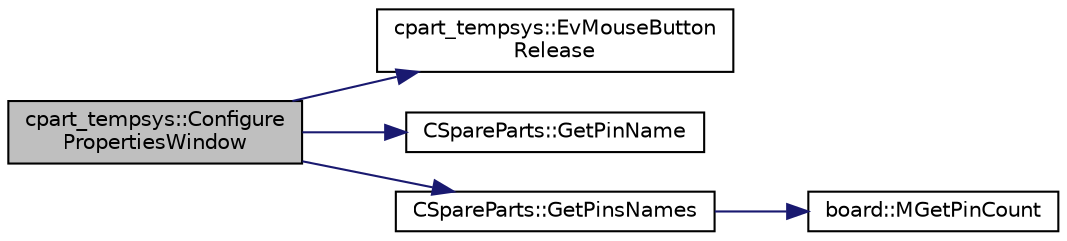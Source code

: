 digraph "cpart_tempsys::ConfigurePropertiesWindow"
{
 // LATEX_PDF_SIZE
  edge [fontname="Helvetica",fontsize="10",labelfontname="Helvetica",labelfontsize="10"];
  node [fontname="Helvetica",fontsize="10",shape=record];
  rankdir="LR";
  Node1 [label="cpart_tempsys::Configure\lPropertiesWindow",height=0.2,width=0.4,color="black", fillcolor="grey75", style="filled", fontcolor="black",tooltip="Called to configure the properties window."];
  Node1 -> Node2 [color="midnightblue",fontsize="10",style="solid",fontname="Helvetica"];
  Node2 [label="cpart_tempsys::EvMouseButton\lRelease",height=0.2,width=0.4,color="black", fillcolor="white", style="filled",URL="$classcpart__tempsys.html#a484828b7b87315325206b8e72a2d6f5e",tooltip="Event handler on the part."];
  Node1 -> Node3 [color="midnightblue",fontsize="10",style="solid",fontname="Helvetica"];
  Node3 [label="CSpareParts::GetPinName",height=0.2,width=0.4,color="black", fillcolor="white", style="filled",URL="$class_c_spare_parts.html#a56db36d1a8c49ca039b5feb083f4fed0",tooltip="Return the name of one pin."];
  Node1 -> Node4 [color="midnightblue",fontsize="10",style="solid",fontname="Helvetica"];
  Node4 [label="CSpareParts::GetPinsNames",height=0.2,width=0.4,color="black", fillcolor="white", style="filled",URL="$class_c_spare_parts.html#aafd37c23afd7ccd809ab85032a479a62",tooltip="Return the name of all pins."];
  Node4 -> Node5 [color="midnightblue",fontsize="10",style="solid",fontname="Helvetica"];
  Node5 [label="board::MGetPinCount",height=0.2,width=0.4,color="black", fillcolor="white", style="filled",URL="$classboard.html#a670f0ecc8e8b3208a863588ebfeef533",tooltip="board microcontroller pin count"];
}
